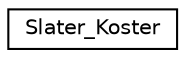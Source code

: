 digraph "Graphical Class Hierarchy"
{
  edge [fontname="Helvetica",fontsize="10",labelfontname="Helvetica",labelfontsize="10"];
  node [fontname="Helvetica",fontsize="10",shape=record];
  rankdir="LR";
  Node1 [label="Slater_Koster",height=0.2,width=0.4,color="black", fillcolor="white", style="filled",URL="$classSlater__Koster.html"];
}
